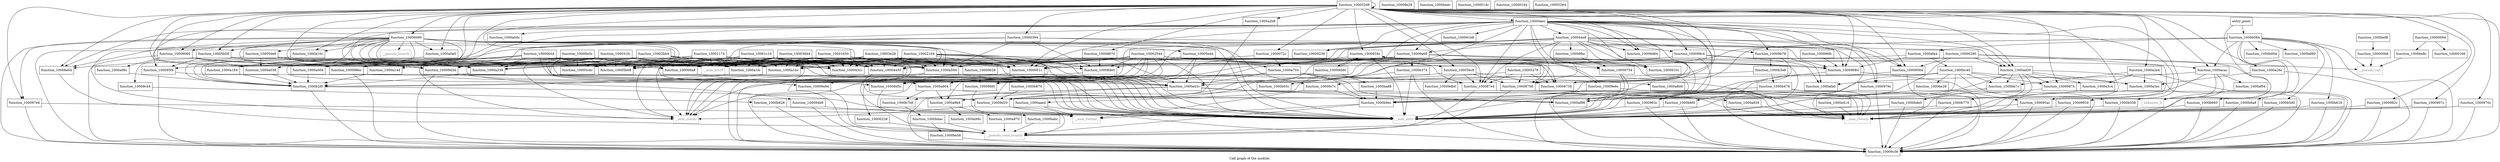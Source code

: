 digraph "Call graph of the module." {
  label="Call graph of the module.";
  node [shape=record];

  Node_function_10005b58 [label="{function_10005b58}"];
  Node_function_10008e04 [label="{function_10008e04}"];
  Node_function_10005b08 [label="{function_10005b08}"];
  Node_function_10005cdc [label="{function_10005cdc}"];
  Node_function_10005bc8 [label="{function_10005bc8}"];
  Node_function_10008e28 [label="{function_10008e28}"];
  Node_function_10008e84 [label="{function_10008e84}"];
  Node_function_1000a10c [label="{function_1000a10c}"];
  Node_function_100097e4 [label="{function_100097e4}"];
  Node_function_1000982c [label="{function_1000982c}"];
  Node_function_10005de8 [label="{function_10005de8}"];
  Node_function_10009b78 [label="{function_10009b78}"];
  Node_function_1000a144 [label="{function_1000a144}"];
  Node_function_10009874 [label="{function_10009874}"];
  Node_function_1000a1fc [label="{function_1000a1fc}"];
  Node_function_10008870 [label="{function_10008870}"];
  Node_function_10009c38 [label="{function_10009c38}"];
  Node_function_10008fbc [label="{function_10008fbc}"];
  Node_function_10009060 [label="{function_10009060}"];
  Node_function_1000910c [label="{function_1000910c}"];
  Node_function_100091b8 [label="{function_100091b8}"];
  Node_function_10009c44 [label="{function_10009c44}"];
  Node_function_10009238 [label="{function_10009238}"];
  Node_function_100098ec [label="{function_100098ec}"];
  Node_function_10005ed4 [label="{function_10005ed4}"];
  Node_function_1000a184 [label="{function_1000a184}"];
  Node_function_10009934 [label="{function_10009934}"];
  Node_function_10009c7c [label="{function_10009c7c}"];
  Node_function_10008d5c [label="{function_10008d5c}"];
  Node_function_1000934c [label="{function_1000934c}"];
  Node_function_10009434 [label="{function_10009434}"];
  Node_function_10009d20 [label="{function_10009d20}"];
  Node_function_100094b8 [label="{function_100094b8}"];
  Node_function_10009db0 [label="{function_10009db0}"];
  Node_function_1000951c [label="{function_1000951c}"];
  Node_function_10006080 [label="{function_10006080}"];
  Node_function_10009564 [label="{function_10009564}"];
  Node_function_10008730 [label="{function_10008730}"];
  Node_function_10008d84 [label="{function_10008d84}"];
  Node_function_1000979c [label="{function_1000979c}"];
  Node_function_10009dd0 [label="{function_10009dd0}"];
  Node_function_100095ac [label="{function_100095ac}"];
  Node_function_10009e6c [label="{function_10009e6c}"];
  Node_function_100095f4 [label="{function_100095f4}"];
  Node_function_10009fd0 [label="{function_10009fd0}"];
  Node_function_1000963c [label="{function_1000963c}"];
  Node_function_1000a004 [label="{function_1000a004}"];
  Node_function_10009684 [label="{function_10009684}"];
  Node_function_1000a038 [label="{function_1000a038}"];
  Node_function_1000997c [label="{function_1000997c}"];
  Node_function_1000a1bc [label="{function_1000a1bc}"];
  Node_function_100099c4 [label="{function_100099c4}"];
  Node_function_10008758 [label="{function_10008758}"];
  Node_function_100096fc [label="{function_100096fc}"];
  Node_function_100087e4 [label="{function_100087e4}"];
  Node_function_10009a68 [label="{function_10009a68}"];
  Node_function_1000a238 [label="{function_1000a238}"];
  Node_function_10008de0 [label="{function_10008de0}"];
  Node_function_1000a06c [label="{function_1000a06c}"];
  Node_function_1000970c [label="{function_1000970c}"];
  Node_function_1000a0a0 [label="{function_1000a0a0}"];
  Node_function_1000a0dc [label="{function_1000a0dc}"];
  Node_function_10009754 [label="{function_10009754}"];
  Node_function_1000a26c [label="{function_1000a26c}"];
  Node_function_1000b6f0 [label="{function_1000b6f0}"];
  Node_function_1000a2b8 [label="{function_1000a2b8}"];
  Node_function_1000a2e4 [label="{function_1000a2e4}"];
  Node_function_1000a3c4 [label="{function_1000a3c4}"];
  Node_function_1000a3ec [label="{function_1000a3ec}"];
  Node_function_1000a414 [label="{function_1000a414}"];
  Node_function_1000a43c [label="{function_1000a43c}"];
  Node_function_1000a594 [label="{function_1000a594}"];
  Node_function_1000a604 [label="{function_1000a604}"];
  Node_function_1000a704 [label="{function_1000a704}"];
  Node_function_1000a834 [label="{function_1000a834}"];
  Node_function_1000a8d4 [label="{function_1000a8d4}"];
  Node_function_1000a970 [label="{function_1000a970}"];
  Node_function_1000a99c [label="{function_1000a99c}"];
  Node_function_1000a9b8 [label="{function_1000a9b8}"];
  Node_function_1000aae4 [label="{function_1000aae4}"];
  Node_function_1000acac [label="{function_1000acac}"];
  Node_function_1000ad30 [label="{function_1000ad30}"];
  Node_function_1000af04 [label="{function_1000af04}"];
  Node_function_1000af98 [label="{function_1000af98}"];
  Node_function_1000afa0 [label="{function_1000afa0}"];
  Node_function_1000afa4 [label="{function_1000afa4}"];
  Node_function_1000b004 [label="{function_1000b004}"];
  Node_function_1000b084 [label="{function_1000b084}"];
  Node_function_1000b2f0 [label="{function_1000b2f0}"];
  Node_function_1000b338 [label="{function_1000b338}"];
  Node_function_1000b374 [label="{function_1000b374}"];
  Node_function_1000b3e8 [label="{function_1000b3e8}"];
  Node_function_1000b478 [label="{function_1000b478}"];
  Node_function_1000b5d0 [label="{function_1000b5d0}"];
  Node_function_1000b618 [label="{function_1000b618}"];
  Node_function_1000b660 [label="{function_1000b660}"];
  Node_function_1000b6a8 [label="{function_1000b6a8}"];
  Node_function_1000b770 [label="{function_1000b770}"];
  Node_function_1000b7b8 [label="{function_1000b7b8}"];
  Node_function_1000b828 [label="{function_1000b828}"];
  Node_function_1000b870 [label="{function_1000b870}"];
  Node_function_1000b93c [label="{function_1000b93c}"];
  Node_function_1000b9ec [label="{function_1000b9ec}"];
  Node_function_1000ba88 [label="{function_1000ba88}"];
  Node_function_1000babc [label="{function_1000babc}"];
  Node_function_1000bb7c [label="{function_1000bb7c}"];
  Node_function_1000bc40 [label="{function_1000bc40}"];
  Node_function_1000bd90 [label="{function_1000bd90}"];
  Node_function_1000bdac [label="{function_1000bdac}"];
  Node_function_1000bde0 [label="{function_1000bde0}"];
  Node_function_1000be28 [label="{function_1000be28}"];
  Node_function_1000be58 [label="{function_1000be58}"];
  Node_function_1000be8c [label="{function_1000be8c}"];
  Node_function_1000bedc [label="{function_1000bedc}"];
  Node_function_1000bef8 [label="{function_1000bef8}"];
  Node___asm_rlwinm [color="gray50", fontcolor="gray50", label="{__asm_rlwinm}"];
  Node___asm_rlwinm_ [color="gray50", fontcolor="gray50", label="{__asm_rlwinm_}"];
  Node___asm_rlwimi [color="gray50", fontcolor="gray50", label="{__asm_rlwimi}"];
  Node___asm_mfcr [color="gray50", fontcolor="gray50", label="{__asm_mfcr}"];
  Node___asm_mtcrf [color="gray50", fontcolor="gray50", label="{__asm_mtcrf}"];
  Node_unknown_0 [color="gray50", fontcolor="gray50", label="{unknown_0}"];
  Node___pseudo_call [color="gray50", fontcolor="gray50", label="{__pseudo_call}"];
  Node___pseudo_branch [color="gray50", fontcolor="gray50", label="{__pseudo_branch}"];
  Node___pseudo_cond_branch [color="gray50", fontcolor="gray50", label="{__pseudo_cond_branch}"];
  Node_function_10000094 [label="{function_10000094}"];
  Node_function_100000b8 [label="{function_100000b8}"];
  Node_function_1000014c [label="{function_1000014c}"];
  Node_function_10000168 [label="{function_10000168}"];
  Node_function_100001d4 [label="{function_100001d4}"];
  Node_entry_point [label="{entry_point}"];
  Node_function_10000238 [label="{function_10000238}"];
  Node_function_10000280 [label="{function_10000280}"];
  Node_function_10000394 [label="{function_10000394}"];
  Node_function_10000628 [label="{function_10000628}"];
  Node_function_100006a8 [label="{function_100006a8}"];
  Node_function_1000072c [label="{function_1000072c}"];
  Node_function_10000b04 [label="{function_10000b04}"];
  Node_function_10000e3c [label="{function_10000e3c}"];
  Node_function_10001174 [label="{function_10001174}"];
  Node_function_10001650 [label="{function_10001650}"];
  Node_function_10001c10 [label="{function_10001c10}"];
  Node_function_10002164 [label="{function_10002164}"];
  Node_function_10002544 [label="{function_10002544}"];
  Node_function_10002bb4 [label="{function_10002bb4}"];
  Node_function_100031fc [label="{function_100031fc}"];
  Node_function_10003844 [label="{function_10003844}"];
  Node_function_10003e28 [label="{function_10003e28}"];
  Node_function_100043cc [label="{function_100043cc}"];
  Node_function_10004430 [label="{function_10004430}"];
  Node_function_100044e8 [label="{function_100044e8}"];
  Node_function_10004aec [label="{function_10004aec}"];
  Node_function_10005264 [label="{function_10005264}"];
  Node_function_10005278 [label="{function_10005278}"];
  Node_function_100052d8 [label="{function_100052d8}"];
  Node_function_10005b58 -> Node_function_10009c44;
  Node_function_10005b58 -> Node_function_100098ec;
  Node_function_10005b58 -> Node_function_100095ac;
  Node_function_10005b58 -> Node_function_100095f4;
  Node_function_10008e04 -> Node___pseudo_cond_branch;
  Node_function_10005bc8 -> Node_function_10008d5c;
  Node_function_10005bc8 -> Node_function_10009db0;
  Node_function_10005bc8 -> Node_function_10008730;
  Node_function_10005bc8 -> Node_function_10008758;
  Node_function_10005bc8 -> Node_function_100087e4;
  Node_function_10008e84 -> Node___pseudo_cond_branch;
  Node_function_1000a10c -> Node_function_1000b2f0;
  Node_function_100097e4 -> Node_function_10009c38;
  Node_function_100097e4 -> Node___asm_mfcr;
  Node_function_1000982c -> Node_function_10009c38;
  Node_function_1000982c -> Node___asm_mfcr;
  Node_function_10005de8 -> Node_function_10008e04;
  Node_function_10005de8 -> Node_function_10009434;
  Node_function_10005de8 -> Node_function_1000951c;
  Node_function_10005de8 -> Node_function_1000a038;
  Node_function_10005de8 -> Node_function_1000a238;
  Node_function_10009b78 -> Node_function_1000af98;
  Node_function_10009b78 -> Node_function_1000afa0;
  Node_function_10009b78 -> Node_function_1000b3e8;
  Node_function_1000a144 -> Node_function_1000b2f0;
  Node_function_10009874 -> Node_function_10009c38;
  Node_function_10009874 -> Node___asm_mfcr;
  Node_function_1000a1fc -> Node_function_1000b2f0;
  Node_function_10008870 -> Node_function_10008de0;
  Node_function_10008870 -> Node_function_1000a43c;
  Node_function_10008fbc -> Node_function_10009754;
  Node_function_10009060 -> Node_function_10009c38;
  Node_function_10009060 -> Node_function_1000951c;
  Node_function_10009060 -> Node_function_1000a038;
  Node_function_10009060 -> Node_function_1000a238;
  Node_function_10009060 -> Node_function_1000a06c;
  Node_function_10009c44 -> Node_function_1000b828;
  Node_function_100098ec -> Node_function_10009c38;
  Node_function_100098ec -> Node___asm_mfcr;
  Node_function_10005ed4 -> Node_function_10008d5c;
  Node_function_10005ed4 -> Node_function_10008de0;
  Node_function_10005ed4 -> Node_function_1000a43c;
  Node_function_10005ed4 -> Node_function_1000a704;
  Node_function_1000a184 -> Node_function_1000b2f0;
  Node_function_10009934 -> Node_function_10009c38;
  Node_function_10009934 -> Node___asm_mfcr;
  Node_function_10009c7c -> Node_function_1000b9ec;
  Node_function_10009c7c -> Node___asm_rlwinm_;
  Node_function_10008d5c -> Node___pseudo_cond_branch;
  Node_function_1000934c -> Node_function_10009c38;
  Node_function_1000934c -> Node_function_10009dd0;
  Node_function_1000934c -> Node_function_10009e6c;
  Node_function_1000934c -> Node___asm_mfcr;
  Node_function_10009434 -> Node_function_10009c38;
  Node_function_10009434 -> Node_function_100094b8;
  Node_function_10009434 -> Node___asm_mfcr;
  Node_function_10009d20 -> Node___asm_rlwinm_;
  Node_function_10009d20 -> Node___asm_rlwimi;
  Node_function_10009d20 -> Node___pseudo_cond_branch;
  Node_function_100094b8 -> Node_function_10009c38;
  Node_function_100094b8 -> Node___asm_mfcr;
  Node_function_1000951c -> Node_function_10009c38;
  Node_function_1000951c -> Node___asm_mfcr;
  Node_function_10006080 -> Node_function_10005b58;
  Node_function_10006080 -> Node_function_10005b08;
  Node_function_10006080 -> Node_function_1000a10c;
  Node_function_10006080 -> Node_function_100097e4;
  Node_function_10006080 -> Node_function_10005de8;
  Node_function_10006080 -> Node_function_1000a144;
  Node_function_10006080 -> Node_function_1000a1fc;
  Node_function_10006080 -> Node_function_10009c38;
  Node_function_10006080 -> Node_function_10009060;
  Node_function_10006080 -> Node_function_100098ec;
  Node_function_10006080 -> Node_function_10005ed4;
  Node_function_10006080 -> Node_function_1000a184;
  Node_function_10006080 -> Node_function_10009c7c;
  Node_function_10006080 -> Node_function_10009434;
  Node_function_10006080 -> Node_function_1000951c;
  Node_function_10006080 -> Node_function_10009564;
  Node_function_10006080 -> Node_function_1000a1bc;
  Node_function_10006080 -> Node_function_1000a238;
  Node_function_10006080 -> Node_function_1000a0a0;
  Node_function_10006080 -> Node_function_1000a594;
  Node_function_10006080 -> Node___asm_rlwinm;
  Node_function_10006080 -> Node___asm_rlwimi;
  Node_function_10006080 -> Node___asm_mfcr;
  Node_function_10006080 -> Node___asm_mtcrf;
  Node_function_10006080 -> Node___pseudo_branch;
  Node_function_10006080 -> Node_function_100043cc;
  Node_function_10006080 -> Node_function_10004430;
  Node_function_10009564 -> Node_function_10009c38;
  Node_function_10009564 -> Node___asm_mfcr;
  Node_function_1000979c -> Node_function_10009c38;
  Node_function_1000979c -> Node___asm_mfcr;
  Node_function_10009dd0 -> Node_function_1000934c;
  Node_function_10009dd0 -> Node_function_10009d20;
  Node_function_10009dd0 -> Node_function_1000ba88;
  Node_function_100095ac -> Node_function_10009c38;
  Node_function_100095ac -> Node___asm_mfcr;
  Node_function_10009e6c -> Node_function_10009c38;
  Node_function_10009e6c -> Node_function_1000934c;
  Node_function_10009e6c -> Node_function_1000b9ec;
  Node_function_10009e6c -> Node___asm_rlwinm;
  Node_function_100095f4 -> Node_function_10009c38;
  Node_function_100095f4 -> Node___asm_mfcr;
  Node_function_10009fd0 -> Node_function_1000babc;
  Node_function_1000963c -> Node_function_10009c38;
  Node_function_1000963c -> Node___asm_mfcr;
  Node_function_1000a004 -> Node_function_1000b2f0;
  Node_function_10009684 -> Node_function_10009c38;
  Node_function_10009684 -> Node___asm_mfcr;
  Node_function_1000a038 -> Node_function_1000b2f0;
  Node_function_1000997c -> Node_function_10009c38;
  Node_function_1000997c -> Node___asm_mfcr;
  Node_function_1000a1bc -> Node_function_1000b2f0;
  Node_function_100099c4 -> Node_function_10009c38;
  Node_function_100099c4 -> Node_function_1000951c;
  Node_function_100099c4 -> Node_function_1000a604;
  Node_function_100099c4 -> Node_function_1000af98;
  Node_function_100099c4 -> Node_function_1000afa0;
  Node_function_10008758 -> Node___asm_rlwinm;
  Node_function_10008758 -> Node___pseudo_cond_branch;
  Node_function_100096fc -> Node_function_10009684;
  Node_function_100087e4 -> Node___asm_rlwinm;
  Node_function_100087e4 -> Node___pseudo_cond_branch;
  Node_function_10009a68 -> Node_function_10009c38;
  Node_function_10009a68 -> Node_function_10009434;
  Node_function_10009a68 -> Node_function_1000951c;
  Node_function_10009a68 -> Node_function_10009684;
  Node_function_10009a68 -> Node_function_1000a43c;
  Node_function_10009a68 -> Node_function_1000a594;
  Node_function_10009a68 -> Node_function_1000a604;
  Node_function_10009a68 -> Node_function_1000af98;
  Node_function_10009a68 -> Node_function_1000b374;
  Node_function_1000a238 -> Node_function_1000b2f0;
  Node_function_10008de0 -> Node___pseudo_cond_branch;
  Node_function_1000a06c -> Node_function_1000b2f0;
  Node_function_1000970c -> Node_function_10009c38;
  Node_function_1000970c -> Node___asm_mfcr;
  Node_function_1000a0a0 -> Node_function_1000b2f0;
  Node_function_1000a0dc -> Node_function_1000b2f0;
  Node_function_10009754 -> Node_function_10009c38;
  Node_function_10009754 -> Node___asm_mfcr;
  Node_function_1000a26c -> Node_function_10009c38;
  Node_function_1000a26c -> Node_function_1000a3ec;
  Node_function_1000b6f0 -> Node_function_10009c38;
  Node_function_1000b6f0 -> Node___asm_mfcr;
  Node_function_1000a2b8 -> Node_function_10009d20;
  Node_function_1000a2e4 -> Node_function_10009c38;
  Node_function_1000a2e4 -> Node_function_1000a3c4;
  Node_function_1000a2e4 -> Node_function_1000a3ec;
  Node_function_1000a2e4 -> Node_function_1000bb7c;
  Node_function_1000a3c4 -> Node___asm_rlwinm;
  Node_function_1000a3ec -> Node___asm_rlwinm;
  Node_function_1000a414 -> Node___asm_rlwinm;
  Node_function_1000a43c -> Node_function_10009c38;
  Node_function_1000a43c -> Node_function_1000a834;
  Node_function_1000a43c -> Node_function_1000a9b8;
  Node_function_1000a43c -> Node_function_1000af98;
  Node_function_1000a43c -> Node_function_1000b7b8;
  Node_function_1000a43c -> Node___asm_rlwinm;
  Node_function_1000a594 -> Node_function_10009c38;
  Node_function_1000a594 -> Node_function_10009d20;
  Node_function_1000a594 -> Node_function_1000a43c;
  Node_function_1000a604 -> Node_function_1000a9b8;
  Node_function_1000a604 -> Node_function_1000af98;
  Node_function_1000a604 -> Node_function_1000b7b8;
  Node_function_1000a704 -> Node_function_1000a43c;
  Node_function_1000a704 -> Node_function_1000a604;
  Node_function_1000a704 -> Node_function_1000a8d4;
  Node_function_1000a704 -> Node_function_1000a9b8;
  Node_function_1000a704 -> Node_function_1000af98;
  Node_function_1000a704 -> Node_function_1000b9ec;
  Node_function_1000a704 -> Node___asm_rlwinm;
  Node_function_1000a834 -> Node___asm_rlwinm;
  Node_function_1000a8d4 -> Node___asm_rlwinm;
  Node_function_1000a970 -> Node___pseudo_cond_branch;
  Node_function_1000a9b8 -> Node_function_1000a970;
  Node_function_1000a9b8 -> Node_function_1000a99c;
  Node_function_1000aae4 -> Node_function_10009c38;
  Node_function_1000aae4 -> Node___asm_rlwinm_;
  Node_function_1000acac -> Node_function_1000af04;
  Node_function_1000acac -> Node_function_1000af98;
  Node_function_1000acac -> Node_function_1000afa0;
  Node_function_1000acac -> Node_function_1000b338;
  Node_function_1000acac -> Node_unknown_0;
  Node_function_1000ad30 -> Node_function_10009874;
  Node_function_1000ad30 -> Node_function_10009c38;
  Node_function_1000ad30 -> Node_function_1000a3c4;
  Node_function_1000ad30 -> Node_function_1000a3ec;
  Node_function_1000ad30 -> Node_function_1000b770;
  Node_function_1000ad30 -> Node_function_1000bb7c;
  Node_function_1000ad30 -> Node___asm_rlwinm;
  Node_function_1000ad30 -> Node___asm_mfcr;
  Node_function_1000af04 -> Node_unknown_0;
  Node_function_1000afa4 -> Node_function_10009434;
  Node_function_1000afa4 -> Node_function_10009684;
  Node_function_1000afa4 -> Node_function_1000bc40;
  Node_function_1000b084 -> Node_function_10009c38;
  Node_function_1000b084 -> Node_function_10009d20;
  Node_function_1000b084 -> Node_function_1000acac;
  Node_function_1000b084 -> Node_function_1000afa4;
  Node_function_1000b084 -> Node_function_1000b004;
  Node_function_1000b084 -> Node_function_1000b5d0;
  Node_function_1000b084 -> Node_function_1000b618;
  Node_function_1000b084 -> Node_function_1000b660;
  Node_function_1000b084 -> Node_function_1000b6a8;
  Node_function_1000b084 -> Node_function_1000b9ec;
  Node_function_1000b084 -> Node_function_1000bd90;
  Node_function_1000b084 -> Node___pseudo_call;
  Node_function_1000b2f0 -> Node_function_10009c38;
  Node_function_1000b2f0 -> Node___asm_mfcr;
  Node_function_1000b338 -> Node_function_10009c38;
  Node_function_1000b338 -> Node___asm_mfcr;
  Node_function_1000b374 -> Node_function_10009c38;
  Node_function_1000b374 -> Node_function_1000b93c;
  Node_function_1000b374 -> Node___asm_mfcr;
  Node_function_1000b3e8 -> Node_function_10009c7c;
  Node_function_1000b3e8 -> Node_function_1000b478;
  Node_function_1000b478 -> Node_function_10009c38;
  Node_function_1000b478 -> Node_function_1000b6f0;
  Node_function_1000b478 -> Node_function_1000b9ec;
  Node_function_1000b478 -> Node___asm_rlwinm;
  Node_function_1000b478 -> Node___asm_mfcr;
  Node_function_1000b5d0 -> Node_function_10009c38;
  Node_function_1000b5d0 -> Node___asm_mfcr;
  Node_function_1000b618 -> Node_function_10009c38;
  Node_function_1000b618 -> Node___asm_mfcr;
  Node_function_1000b660 -> Node_function_10009c38;
  Node_function_1000b660 -> Node___asm_mfcr;
  Node_function_1000b6a8 -> Node_function_10009c38;
  Node_function_1000b6a8 -> Node___asm_mfcr;
  Node_function_1000b770 -> Node_function_10009c38;
  Node_function_1000b770 -> Node___asm_mfcr;
  Node_function_1000b7b8 -> Node_function_1000bdac;
  Node_function_1000b828 -> Node_function_10009c38;
  Node_function_1000b828 -> Node___asm_mfcr;
  Node_function_1000b870 -> Node_function_10009d20;
  Node_function_1000b93c -> Node_function_10009d20;
  Node_function_1000b9ec -> Node___asm_rlwinm_;
  Node_function_1000b9ec -> Node___pseudo_cond_branch;
  Node_function_1000ba88 -> Node_function_1000b9ec;
  Node_function_1000babc -> Node___pseudo_cond_branch;
  Node_function_1000bb7c -> Node_function_1000b9ec;
  Node_function_1000bb7c -> Node_function_1000bde0;
  Node_function_1000bc40 -> Node_function_10009874;
  Node_function_1000bc40 -> Node_function_10009d20;
  Node_function_1000bc40 -> Node_function_1000a3ec;
  Node_function_1000bc40 -> Node_function_1000af98;
  Node_function_1000bc40 -> Node_function_1000b338;
  Node_function_1000bc40 -> Node_function_1000bb7c;
  Node_function_1000bc40 -> Node_function_1000be28;
  Node_function_1000bc40 -> Node___pseudo_cond_branch;
  Node_function_1000bdac -> Node_function_1000be58;
  Node_function_1000bdac -> Node___pseudo_cond_branch;
  Node_function_1000bde0 -> Node_function_10009c38;
  Node_function_1000bde0 -> Node___asm_mfcr;
  Node_function_1000be28 -> Node_function_100095ac;
  Node_function_1000be28 -> Node_function_1000963c;
  Node_function_1000be58 -> Node_function_10009c38;
  Node_function_1000be8c -> Node___pseudo_call;
  Node_function_1000bef8 -> Node_function_100000b8;
  Node_function_10000094 -> Node_function_1000be8c;
  Node_function_10000094 -> Node_function_10000168;
  Node_function_100000b8 -> Node___pseudo_call;
  Node_entry_point -> Node_function_1000b084;
  Node_entry_point -> Node___asm_rlwinm;
  Node_function_10000238 -> Node___pseudo_cond_branch;
  Node_function_10000280 -> Node_function_10009564;
  Node_function_10000280 -> Node_function_100095f4;
  Node_function_10000280 -> Node_function_1000963c;
  Node_function_10000280 -> Node_function_1000acac;
  Node_function_10000280 -> Node_function_1000ad30;
  Node_function_10000280 -> Node___pseudo_call;
  Node_function_10000394 -> Node_function_10009c38;
  Node_function_10000394 -> Node_function_10008de0;
  Node_function_10000394 -> Node_function_1000a594;
  Node_function_10000394 -> Node_function_1000a604;
  Node_function_10000394 -> Node___asm_mfcr;
  Node_function_10000394 -> Node___asm_mtcrf;
  Node_function_10000394 -> Node_function_10000280;
  Node_function_10000628 -> Node_function_10009fd0;
  Node_function_100006a8 -> Node_function_10008e84;
  Node_function_1000072c -> Node_function_1000a594;
  Node_function_1000072c -> Node_function_1000a704;
  Node_function_10000b04 -> Node_function_10005b08;
  Node_function_10000b04 -> Node_function_10005cdc;
  Node_function_10000b04 -> Node_function_1000a184;
  Node_function_10000b04 -> Node_function_1000a004;
  Node_function_10000b04 -> Node_function_1000a038;
  Node_function_10000b04 -> Node_function_1000a238;
  Node_function_10000b04 -> Node_function_1000a594;
  Node_function_10000b04 -> Node___asm_mfcr;
  Node_function_10000b04 -> Node_function_100006a8;
  Node_function_10000e3c -> Node_function_10005b08;
  Node_function_10000e3c -> Node_function_10005cdc;
  Node_function_10000e3c -> Node_function_1000a184;
  Node_function_10000e3c -> Node_function_1000a004;
  Node_function_10000e3c -> Node_function_1000a038;
  Node_function_10000e3c -> Node_function_1000a238;
  Node_function_10000e3c -> Node_function_1000a594;
  Node_function_10000e3c -> Node___asm_mfcr;
  Node_function_10000e3c -> Node_function_100006a8;
  Node_function_10001174 -> Node_function_10005b08;
  Node_function_10001174 -> Node_function_10005cdc;
  Node_function_10001174 -> Node_function_1000a1fc;
  Node_function_10001174 -> Node_function_1000951c;
  Node_function_10001174 -> Node_function_1000a1bc;
  Node_function_10001174 -> Node_function_1000a238;
  Node_function_10001174 -> Node_function_1000a594;
  Node_function_10001174 -> Node___asm_rlwimi;
  Node_function_10001174 -> Node___asm_mfcr;
  Node_function_10001174 -> Node___asm_mtcrf;
  Node_function_10001174 -> Node_function_100006a8;
  Node_function_10001174 -> Node_function_100043cc;
  Node_function_10001174 -> Node_function_10004430;
  Node_function_10001650 -> Node_function_10005b08;
  Node_function_10001650 -> Node_function_10005cdc;
  Node_function_10001650 -> Node_function_1000a1fc;
  Node_function_10001650 -> Node_function_1000951c;
  Node_function_10001650 -> Node_function_1000a1bc;
  Node_function_10001650 -> Node_function_1000a238;
  Node_function_10001650 -> Node_function_10008de0;
  Node_function_10001650 -> Node_function_1000a594;
  Node_function_10001650 -> Node___asm_rlwimi;
  Node_function_10001650 -> Node___asm_mfcr;
  Node_function_10001650 -> Node___asm_mtcrf;
  Node_function_10001650 -> Node_function_100006a8;
  Node_function_10001650 -> Node_function_100043cc;
  Node_function_10001650 -> Node_function_10004430;
  Node_function_10001c10 -> Node_function_10005b08;
  Node_function_10001c10 -> Node_function_10005cdc;
  Node_function_10001c10 -> Node_function_1000a1fc;
  Node_function_10001c10 -> Node_function_1000951c;
  Node_function_10001c10 -> Node_function_1000a1bc;
  Node_function_10001c10 -> Node_function_1000a238;
  Node_function_10001c10 -> Node_function_1000a594;
  Node_function_10001c10 -> Node___asm_rlwimi;
  Node_function_10001c10 -> Node___asm_mfcr;
  Node_function_10001c10 -> Node___asm_mtcrf;
  Node_function_10001c10 -> Node_function_100006a8;
  Node_function_10001c10 -> Node_function_100043cc;
  Node_function_10001c10 -> Node_function_10004430;
  Node_function_10002164 -> Node_function_10005b08;
  Node_function_10002164 -> Node_function_1000a1fc;
  Node_function_10002164 -> Node_function_1000951c;
  Node_function_10002164 -> Node_function_10008730;
  Node_function_10002164 -> Node_function_1000a1bc;
  Node_function_10002164 -> Node_function_100087e4;
  Node_function_10002164 -> Node_function_1000a238;
  Node_function_10002164 -> Node_function_10008de0;
  Node_function_10002164 -> Node_function_1000a594;
  Node_function_10002164 -> Node___asm_rlwimi;
  Node_function_10002164 -> Node___asm_mfcr;
  Node_function_10002164 -> Node___asm_mtcrf;
  Node_function_10002164 -> Node_function_100006a8;
  Node_function_10002164 -> Node_function_100043cc;
  Node_function_10002164 -> Node_function_10004430;
  Node_function_10002544 -> Node_function_10005b08;
  Node_function_10002544 -> Node_function_10005bc8;
  Node_function_10002544 -> Node_function_1000a1fc;
  Node_function_10002544 -> Node_function_1000910c;
  Node_function_10002544 -> Node_function_10008d5c;
  Node_function_10002544 -> Node_function_1000951c;
  Node_function_10002544 -> Node_function_10008730;
  Node_function_10002544 -> Node_function_10009fd0;
  Node_function_10002544 -> Node_function_10009684;
  Node_function_10002544 -> Node_function_1000a1bc;
  Node_function_10002544 -> Node_function_10008758;
  Node_function_10002544 -> Node_function_100087e4;
  Node_function_10002544 -> Node_function_1000a238;
  Node_function_10002544 -> Node_function_10008de0;
  Node_function_10002544 -> Node_function_10009754;
  Node_function_10002544 -> Node_function_1000a594;
  Node_function_10002544 -> Node___asm_rlwimi;
  Node_function_10002544 -> Node___asm_mfcr;
  Node_function_10002544 -> Node___asm_mtcrf;
  Node_function_10002544 -> Node_function_10000238;
  Node_function_10002544 -> Node_function_100006a8;
  Node_function_10002544 -> Node_function_100043cc;
  Node_function_10002544 -> Node_function_10004430;
  Node_function_10002bb4 -> Node_function_10005b08;
  Node_function_10002bb4 -> Node_function_10005cdc;
  Node_function_10002bb4 -> Node_function_1000a144;
  Node_function_10002bb4 -> Node_function_1000a1fc;
  Node_function_10002bb4 -> Node_function_100098ec;
  Node_function_10002bb4 -> Node_function_10009434;
  Node_function_10002bb4 -> Node_function_1000951c;
  Node_function_10002bb4 -> Node_function_1000a038;
  Node_function_10002bb4 -> Node_function_1000a1bc;
  Node_function_10002bb4 -> Node_function_1000a238;
  Node_function_10002bb4 -> Node_function_1000a43c;
  Node_function_10002bb4 -> Node_function_1000a594;
  Node_function_10002bb4 -> Node___asm_rlwimi;
  Node_function_10002bb4 -> Node___asm_mfcr;
  Node_function_10002bb4 -> Node___asm_mtcrf;
  Node_function_10002bb4 -> Node_function_100006a8;
  Node_function_10002bb4 -> Node_function_100043cc;
  Node_function_10002bb4 -> Node_function_10004430;
  Node_function_100031fc -> Node_function_10005b08;
  Node_function_100031fc -> Node_function_10005cdc;
  Node_function_100031fc -> Node_function_1000a144;
  Node_function_100031fc -> Node_function_1000a1fc;
  Node_function_100031fc -> Node_function_100098ec;
  Node_function_100031fc -> Node_function_10009434;
  Node_function_100031fc -> Node_function_1000951c;
  Node_function_100031fc -> Node_function_1000a038;
  Node_function_100031fc -> Node_function_1000a1bc;
  Node_function_100031fc -> Node_function_1000a238;
  Node_function_100031fc -> Node_function_1000a43c;
  Node_function_100031fc -> Node_function_1000a594;
  Node_function_100031fc -> Node___asm_rlwimi;
  Node_function_100031fc -> Node___asm_mfcr;
  Node_function_100031fc -> Node___asm_mtcrf;
  Node_function_100031fc -> Node_function_100006a8;
  Node_function_100031fc -> Node_function_100043cc;
  Node_function_100031fc -> Node_function_10004430;
  Node_function_10003844 -> Node_function_10005b08;
  Node_function_10003844 -> Node_function_10005cdc;
  Node_function_10003844 -> Node_function_1000a1fc;
  Node_function_10003844 -> Node_function_1000951c;
  Node_function_10003844 -> Node_function_1000a1bc;
  Node_function_10003844 -> Node_function_1000a238;
  Node_function_10003844 -> Node_function_1000a594;
  Node_function_10003844 -> Node___asm_rlwimi;
  Node_function_10003844 -> Node___asm_mfcr;
  Node_function_10003844 -> Node___asm_mtcrf;
  Node_function_10003844 -> Node_function_10000628;
  Node_function_10003844 -> Node_function_100006a8;
  Node_function_10003844 -> Node_function_100043cc;
  Node_function_10003844 -> Node_function_10004430;
  Node_function_10003e28 -> Node_function_10005b08;
  Node_function_10003e28 -> Node_function_1000a1fc;
  Node_function_10003e28 -> Node_function_1000951c;
  Node_function_10003e28 -> Node_function_1000a1bc;
  Node_function_10003e28 -> Node_function_1000a238;
  Node_function_10003e28 -> Node_function_1000a594;
  Node_function_10003e28 -> Node___asm_rlwimi;
  Node_function_10003e28 -> Node___asm_mfcr;
  Node_function_10003e28 -> Node___asm_mtcrf;
  Node_function_10003e28 -> Node_function_10000628;
  Node_function_10003e28 -> Node_function_100006a8;
  Node_function_10003e28 -> Node_function_100043cc;
  Node_function_10003e28 -> Node_function_10004430;
  Node_function_10004430 -> Node___asm_rlwinm_;
  Node_function_100044e8 -> Node_function_10008e04;
  Node_function_100044e8 -> Node_function_10008e84;
  Node_function_100044e8 -> Node_function_10009b78;
  Node_function_100044e8 -> Node_function_10008fbc;
  Node_function_100044e8 -> Node_function_1000910c;
  Node_function_100044e8 -> Node_function_10009238;
  Node_function_100044e8 -> Node_function_10008d5c;
  Node_function_100044e8 -> Node_function_10009d20;
  Node_function_100044e8 -> Node_function_1000951c;
  Node_function_100044e8 -> Node_function_10008730;
  Node_function_100044e8 -> Node_function_10008d84;
  Node_function_100044e8 -> Node_function_1000979c;
  Node_function_100044e8 -> Node_function_1000963c;
  Node_function_100044e8 -> Node_function_10009684;
  Node_function_100044e8 -> Node_function_100099c4;
  Node_function_100044e8 -> Node_function_10008758;
  Node_function_100044e8 -> Node_function_100087e4;
  Node_function_100044e8 -> Node_function_10009a68;
  Node_function_100044e8 -> Node_function_1000ad30;
  Node_function_10004aec -> Node_function_10008e04;
  Node_function_10004aec -> Node_function_10009b78;
  Node_function_10004aec -> Node_function_1000910c;
  Node_function_10004aec -> Node_function_100091b8;
  Node_function_10004aec -> Node_function_10009238;
  Node_function_10004aec -> Node_function_100098ec;
  Node_function_10004aec -> Node_function_10009934;
  Node_function_10004aec -> Node_function_1000951c;
  Node_function_10004aec -> Node_function_10009564;
  Node_function_10004aec -> Node_function_10008730;
  Node_function_10004aec -> Node_function_10008d84;
  Node_function_10004aec -> Node_function_1000979c;
  Node_function_10004aec -> Node_function_100095ac;
  Node_function_10004aec -> Node_function_100095f4;
  Node_function_10004aec -> Node_function_1000963c;
  Node_function_10004aec -> Node_function_1000a004;
  Node_function_10004aec -> Node_function_10009684;
  Node_function_10004aec -> Node_function_100099c4;
  Node_function_10004aec -> Node_function_10008758;
  Node_function_10004aec -> Node_function_100087e4;
  Node_function_10004aec -> Node_function_10009a68;
  Node_function_10004aec -> Node_function_1000a238;
  Node_function_10004aec -> Node_function_1000a0dc;
  Node_function_10004aec -> Node_function_10009754;
  Node_function_10004aec -> Node_function_1000a43c;
  Node_function_10004aec -> Node_function_1000aae4;
  Node_function_10004aec -> Node_function_1000ad30;
  Node_function_10004aec -> Node_function_100044e8;
  Node_function_10005278 -> Node_function_10008730;
  Node_function_10005278 -> Node_function_10009fd0;
  Node_function_10005278 -> Node_function_10008758;
  Node_function_10005278 -> Node_function_100087e4;
  Node_function_100052d8 -> Node_function_10005b58;
  Node_function_100052d8 -> Node_function_10008e04;
  Node_function_100052d8 -> Node_function_10005b08;
  Node_function_100052d8 -> Node_function_10005bc8;
  Node_function_100052d8 -> Node_function_1000a10c;
  Node_function_100052d8 -> Node_function_100097e4;
  Node_function_100052d8 -> Node_function_1000982c;
  Node_function_100052d8 -> Node_function_10009874;
  Node_function_100052d8 -> Node_function_10008870;
  Node_function_100052d8 -> Node_function_10009c38;
  Node_function_100052d8 -> Node_function_10009060;
  Node_function_100052d8 -> Node_function_1000a184;
  Node_function_100052d8 -> Node_function_10008d5c;
  Node_function_100052d8 -> Node_function_1000934c;
  Node_function_100052d8 -> Node_function_10009434;
  Node_function_100052d8 -> Node_function_1000951c;
  Node_function_100052d8 -> Node_function_10006080;
  Node_function_100052d8 -> Node_function_10009564;
  Node_function_100052d8 -> Node_function_10008730;
  Node_function_100052d8 -> Node_function_10008d84;
  Node_function_100052d8 -> Node_function_10009684;
  Node_function_100052d8 -> Node_function_1000a038;
  Node_function_100052d8 -> Node_function_1000997c;
  Node_function_100052d8 -> Node_function_10008758;
  Node_function_100052d8 -> Node_function_100087e4;
  Node_function_100052d8 -> Node_function_1000a238;
  Node_function_100052d8 -> Node_function_1000970c;
  Node_function_100052d8 -> Node_function_1000a0a0;
  Node_function_100052d8 -> Node_function_1000a26c;
  Node_function_100052d8 -> Node_function_1000a2b8;
  Node_function_100052d8 -> Node_function_1000a2e4;
  Node_function_100052d8 -> Node_function_1000acac;
  Node_function_100052d8 -> Node_function_1000ad30;
  Node_function_100052d8 -> Node___asm_rlwinm;
  Node_function_100052d8 -> Node_function_10000394;
  Node_function_100052d8 -> Node_function_1000072c;
  Node_function_100052d8 -> Node_function_10004aec;
  Node_function_100052d8 -> Node_function_100052d8;
}
